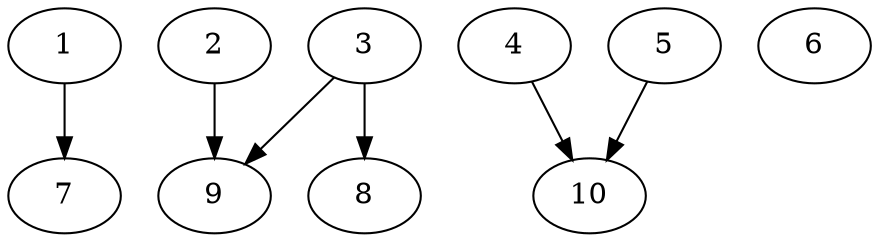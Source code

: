 // DAG automatically generated by daggen at Thu Oct  3 13:58:05 2019
// ./daggen --dot -n 10 --ccr 0.5 --fat 0.9 --regular 0.9 --density 0.5 --mindata 5242880 --maxdata 52428800 
digraph G {
  1 [size="86548480", alpha="0.20", expect_size="43274240"] 
  1 -> 7 [size ="43274240"]
  2 [size="83908608", alpha="0.07", expect_size="41954304"] 
  2 -> 9 [size ="41954304"]
  3 [size="60151808", alpha="0.01", expect_size="30075904"] 
  3 -> 8 [size ="30075904"]
  3 -> 9 [size ="30075904"]
  4 [size="82546688", alpha="0.01", expect_size="41273344"] 
  4 -> 10 [size ="41273344"]
  5 [size="14927872", alpha="0.01", expect_size="7463936"] 
  5 -> 10 [size ="7463936"]
  6 [size="62586880", alpha="0.07", expect_size="31293440"] 
  7 [size="99080192", alpha="0.01", expect_size="49540096"] 
  8 [size="34942976", alpha="0.06", expect_size="17471488"] 
  9 [size="34258944", alpha="0.11", expect_size="17129472"] 
  10 [size="86611968", alpha="0.16", expect_size="43305984"] 
}
